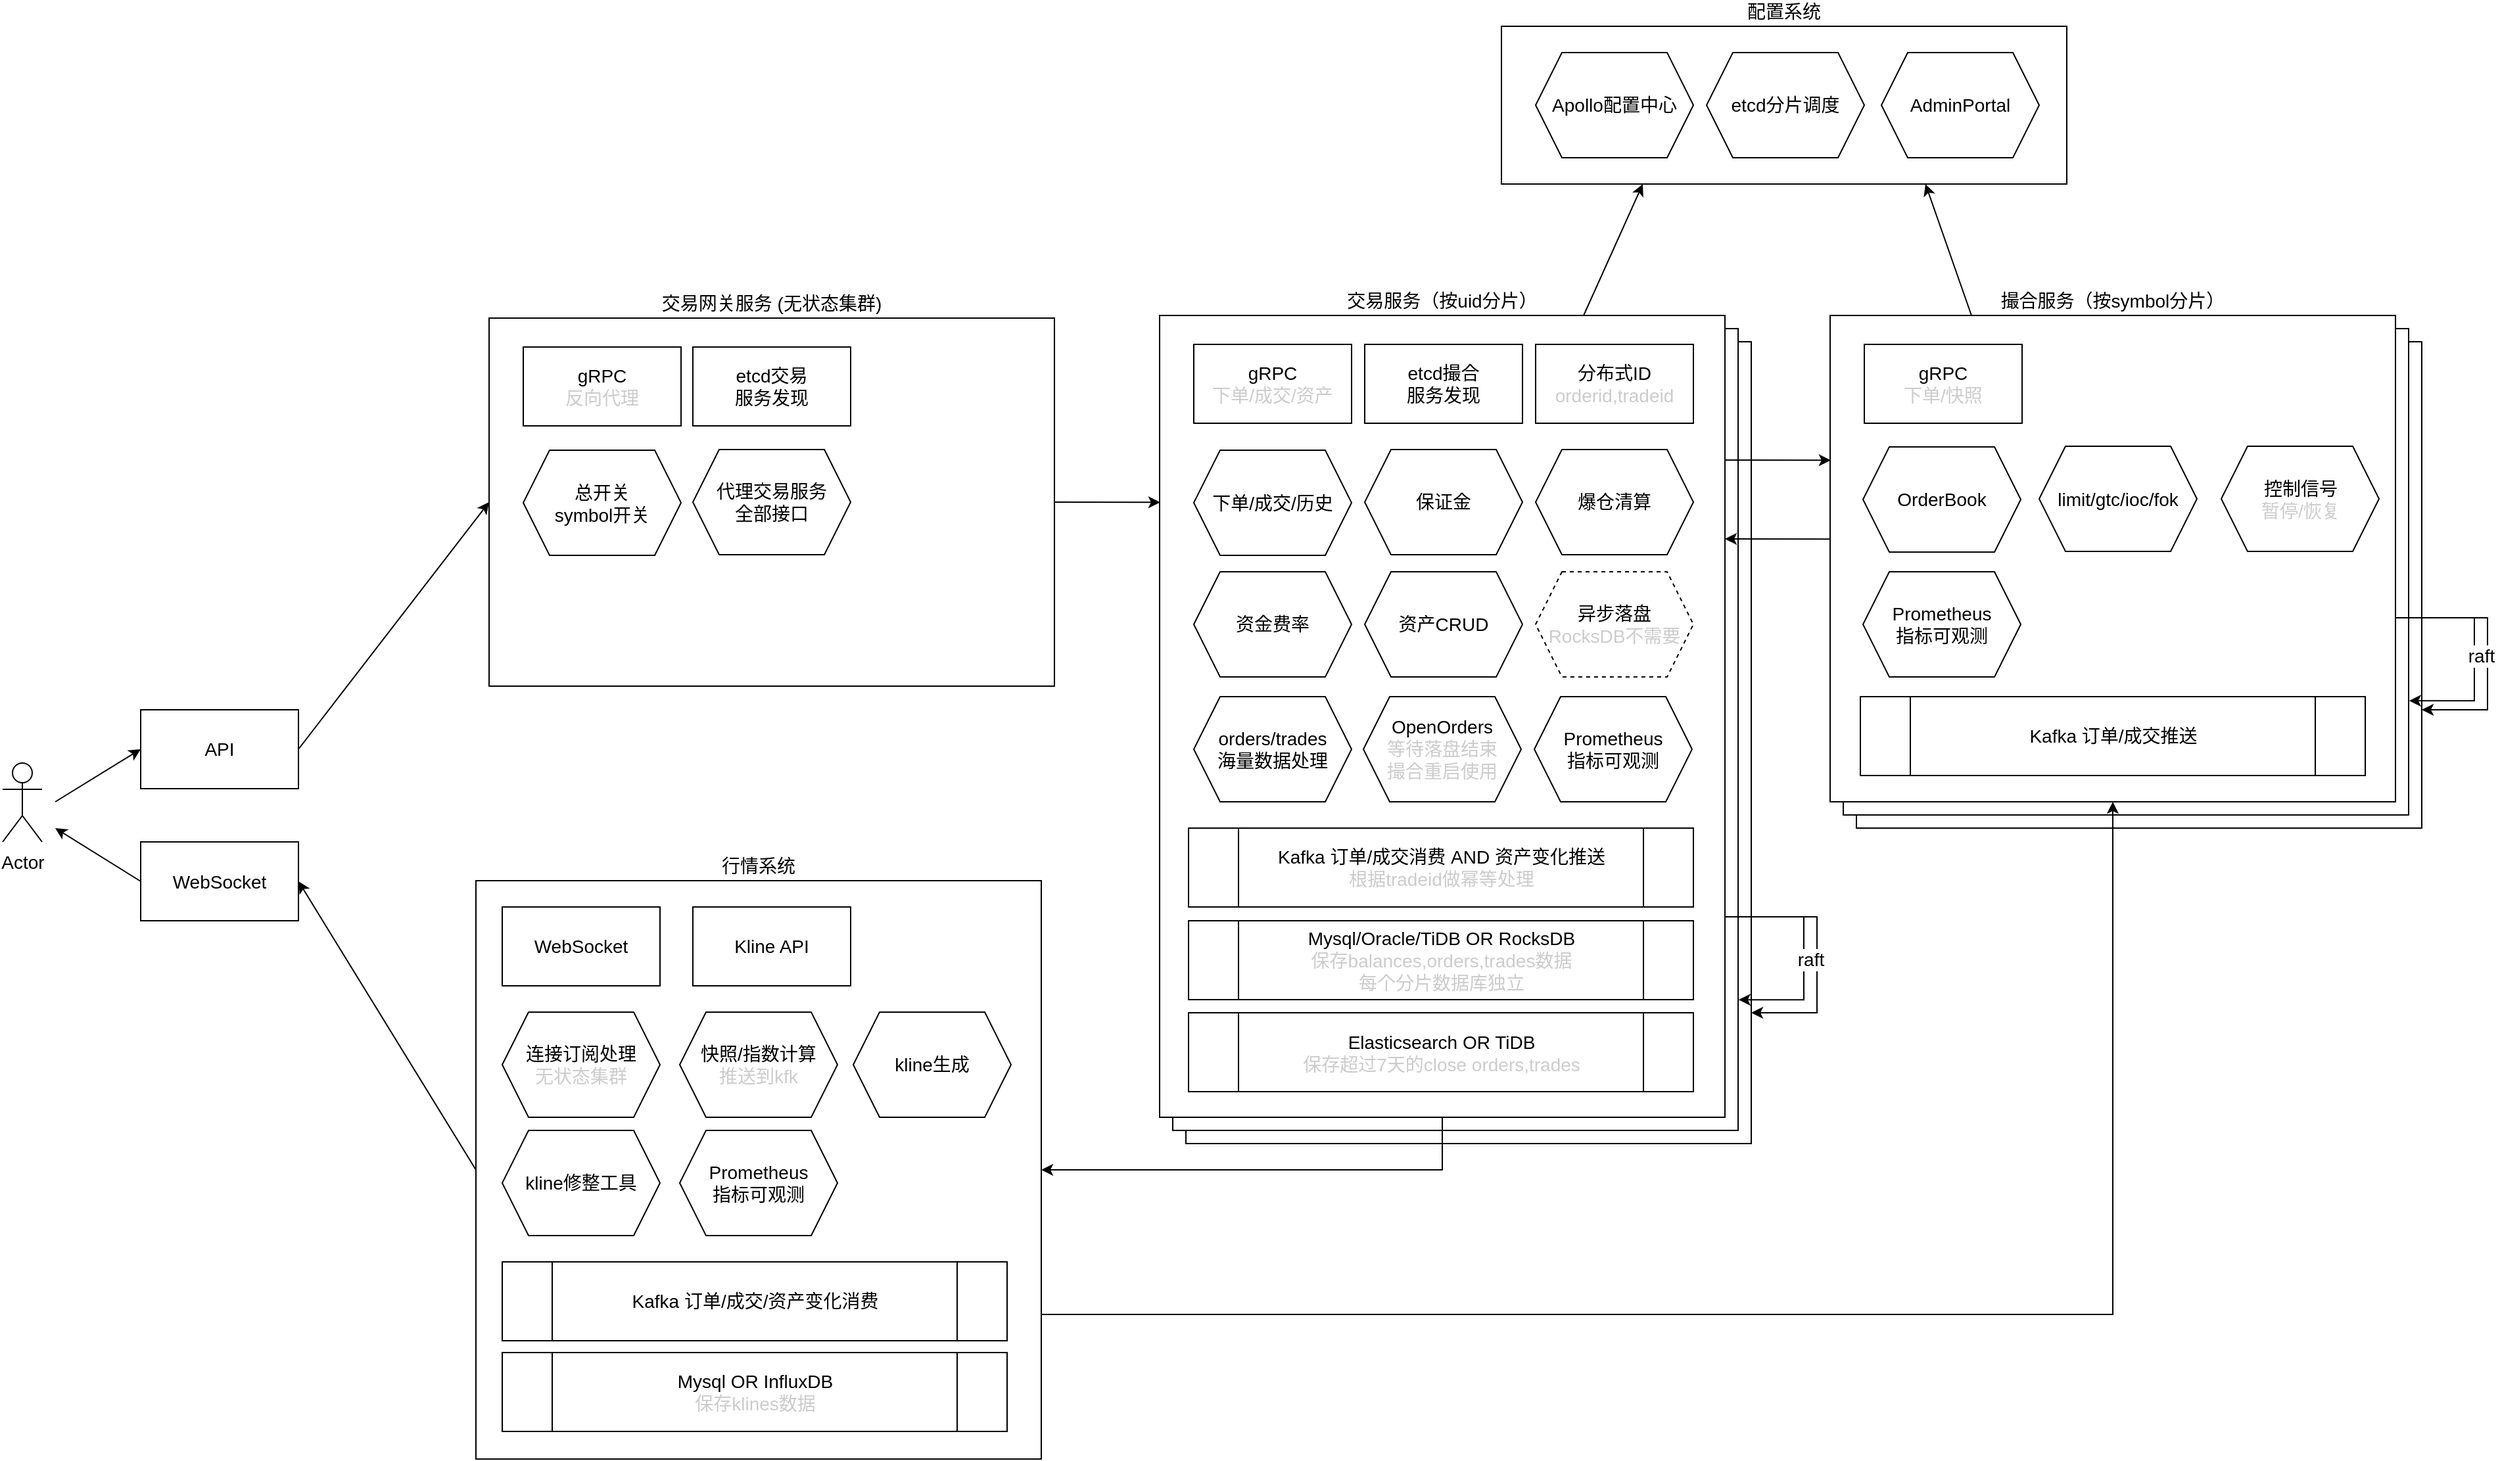 <mxfile version="20.8.10" type="device"><diagram name="第 1 页" id="eBZ2JvlTmlqrVIoBul75"><mxGraphModel dx="1908" dy="1240" grid="1" gridSize="10" guides="1" tooltips="1" connect="1" arrows="1" fold="1" page="1" pageScale="1" pageWidth="827" pageHeight="1169" math="0" shadow="0"><root><mxCell id="0"/><mxCell id="1" parent="0"/><mxCell id="uVDqAyn7ektZxJm7ieRf-4" value="" style="rounded=0;whiteSpace=wrap;html=1;shadow=0;sketch=0;strokeColor=default;fontSize=14;labelPosition=center;verticalLabelPosition=top;align=center;verticalAlign=bottom;fillColor=default;" vertex="1" parent="1"><mxGeometry x="1670" y="640" width="430" height="370" as="geometry"/></mxCell><mxCell id="uVDqAyn7ektZxJm7ieRf-3" value="" style="rounded=0;whiteSpace=wrap;html=1;shadow=0;sketch=0;strokeColor=default;fontSize=14;labelPosition=center;verticalLabelPosition=top;align=center;verticalAlign=bottom;fillColor=default;" vertex="1" parent="1"><mxGeometry x="1160" y="640" width="430" height="610" as="geometry"/></mxCell><mxCell id="uVDqAyn7ektZxJm7ieRf-2" value="" style="rounded=0;whiteSpace=wrap;html=1;shadow=0;sketch=0;strokeColor=default;fontSize=14;labelPosition=center;verticalLabelPosition=top;align=center;verticalAlign=bottom;fillColor=default;" vertex="1" parent="1"><mxGeometry x="1660" y="630" width="430" height="370" as="geometry"/></mxCell><mxCell id="uVDqAyn7ektZxJm7ieRf-1" value="" style="rounded=0;whiteSpace=wrap;html=1;shadow=0;sketch=0;strokeColor=default;fontSize=14;labelPosition=center;verticalLabelPosition=top;align=center;verticalAlign=bottom;fillColor=default;" vertex="1" parent="1"><mxGeometry x="1150" y="630" width="430" height="610" as="geometry"/></mxCell><mxCell id="qc6J8Ms1wKtmo8FCzEv--90" value="配置系统" style="rounded=0;whiteSpace=wrap;html=1;shadow=0;sketch=0;strokeColor=default;fontSize=14;labelPosition=center;verticalLabelPosition=top;align=center;verticalAlign=bottom;fillColor=default;" parent="1" vertex="1"><mxGeometry x="1400" y="400" width="430" height="120" as="geometry"/></mxCell><mxCell id="qc6J8Ms1wKtmo8FCzEv--15" value="交易服务（按uid分片）" style="rounded=0;whiteSpace=wrap;html=1;shadow=0;sketch=0;strokeColor=default;fontSize=14;labelPosition=center;verticalLabelPosition=top;align=center;verticalAlign=bottom;fillColor=default;" parent="1" vertex="1"><mxGeometry x="1140" y="620" width="430" height="610" as="geometry"/></mxCell><mxCell id="qc6J8Ms1wKtmo8FCzEv--6" value="API" style="rounded=0;whiteSpace=wrap;html=1;fontSize=14;" parent="1" vertex="1"><mxGeometry x="365" y="920" width="120" height="60" as="geometry"/></mxCell><mxCell id="qc6J8Ms1wKtmo8FCzEv--12" value="Mysql/Oracle/TiDB OR RocksDB&lt;br&gt;&lt;font color=&quot;#cccccc&quot;&gt;保存balances,orders,trades数据&lt;br&gt;每个分片数据库独立&lt;/font&gt;" style="shape=process;whiteSpace=wrap;html=1;backgroundOutline=1;rounded=0;shadow=0;sketch=0;strokeColor=default;fontSize=14;" parent="1" vertex="1"><mxGeometry x="1162" y="1080.5" width="384" height="60" as="geometry"/></mxCell><mxCell id="qc6J8Ms1wKtmo8FCzEv--17" value="Apollo配置中心" style="shape=hexagon;perimeter=hexagonPerimeter2;whiteSpace=wrap;html=1;fixedSize=1;fontSize=14;" parent="1" vertex="1"><mxGeometry x="1426" y="420" width="120" height="80" as="geometry"/></mxCell><mxCell id="qc6J8Ms1wKtmo8FCzEv--18" value="gRPC&lt;br&gt;&lt;font color=&quot;#cccccc&quot;&gt;下单/成交/资产&lt;/font&gt;" style="rounded=0;whiteSpace=wrap;html=1;fontSize=14;" parent="1" vertex="1"><mxGeometry x="1166" y="642" width="120" height="60" as="geometry"/></mxCell><mxCell id="qc6J8Ms1wKtmo8FCzEv--22" value="保证金" style="shape=hexagon;perimeter=hexagonPerimeter2;whiteSpace=wrap;html=1;fixedSize=1;fontSize=14;" parent="1" vertex="1"><mxGeometry x="1296" y="722" width="120" height="80" as="geometry"/></mxCell><mxCell id="qc6J8Ms1wKtmo8FCzEv--23" value="爆仓清算" style="shape=hexagon;perimeter=hexagonPerimeter2;whiteSpace=wrap;html=1;fixedSize=1;fontSize=14;" parent="1" vertex="1"><mxGeometry x="1426" y="722" width="120" height="80" as="geometry"/></mxCell><mxCell id="qc6J8Ms1wKtmo8FCzEv--26" value="撮合服务（按symbol分片）" style="rounded=0;whiteSpace=wrap;html=1;shadow=0;sketch=0;strokeColor=default;fontSize=14;labelPosition=center;verticalLabelPosition=top;align=center;verticalAlign=bottom;fillColor=default;" parent="1" vertex="1"><mxGeometry x="1650" y="620" width="430" height="370" as="geometry"/></mxCell><mxCell id="qc6J8Ms1wKtmo8FCzEv--27" value="gRPC&lt;br&gt;&lt;font color=&quot;#cccccc&quot;&gt;下单/快照&lt;/font&gt;" style="rounded=0;whiteSpace=wrap;html=1;fontSize=14;" parent="1" vertex="1"><mxGeometry x="1676" y="642" width="120" height="60" as="geometry"/></mxCell><mxCell id="qc6J8Ms1wKtmo8FCzEv--29" value="OrderBook" style="shape=hexagon;perimeter=hexagonPerimeter2;whiteSpace=wrap;html=1;fixedSize=1;fontSize=14;" parent="1" vertex="1"><mxGeometry x="1675" y="720" width="120" height="80" as="geometry"/></mxCell><mxCell id="qc6J8Ms1wKtmo8FCzEv--30" value="Actor" style="shape=umlActor;verticalLabelPosition=bottom;verticalAlign=top;html=1;rounded=0;shadow=0;sketch=0;strokeColor=default;fontSize=14;fillColor=none;" parent="1" vertex="1"><mxGeometry x="260" y="960.5" width="30" height="60" as="geometry"/></mxCell><mxCell id="qc6J8Ms1wKtmo8FCzEv--32" value="交易网关服务 (无状态集群)" style="rounded=0;whiteSpace=wrap;html=1;shadow=0;sketch=0;strokeColor=default;fontSize=14;labelPosition=center;verticalLabelPosition=top;align=center;verticalAlign=bottom;fillColor=default;" parent="1" vertex="1"><mxGeometry x="630" y="622" width="430" height="280" as="geometry"/></mxCell><mxCell id="qc6J8Ms1wKtmo8FCzEv--33" value="gRPC&lt;br&gt;&lt;font color=&quot;#cccccc&quot;&gt;反向代理&lt;/font&gt;" style="rounded=0;whiteSpace=wrap;html=1;fontSize=14;" parent="1" vertex="1"><mxGeometry x="656" y="644" width="120" height="60" as="geometry"/></mxCell><mxCell id="qc6J8Ms1wKtmo8FCzEv--34" value="etcd交易&lt;br&gt;服务发现" style="rounded=0;whiteSpace=wrap;html=1;fontSize=14;" parent="1" vertex="1"><mxGeometry x="785" y="644" width="120" height="60" as="geometry"/></mxCell><mxCell id="qc6J8Ms1wKtmo8FCzEv--35" value="etcd撮合&lt;br&gt;服务发现" style="rounded=0;whiteSpace=wrap;html=1;fontSize=14;" parent="1" vertex="1"><mxGeometry x="1296" y="642" width="120" height="60" as="geometry"/></mxCell><mxCell id="qc6J8Ms1wKtmo8FCzEv--37" value="Kafka 订单/成交推送" style="shape=process;whiteSpace=wrap;html=1;backgroundOutline=1;rounded=0;shadow=0;sketch=0;strokeColor=default;fontSize=14;" parent="1" vertex="1"><mxGeometry x="1673" y="910" width="384" height="60" as="geometry"/></mxCell><mxCell id="qc6J8Ms1wKtmo8FCzEv--38" value="异步落盘&lt;br&gt;&lt;font color=&quot;#cccccc&quot;&gt;RocksDB不需要&lt;/font&gt;" style="shape=hexagon;perimeter=hexagonPerimeter2;whiteSpace=wrap;html=1;fixedSize=1;fontSize=14;dashed=1;" parent="1" vertex="1"><mxGeometry x="1426" y="815" width="120" height="80" as="geometry"/></mxCell><mxCell id="qc6J8Ms1wKtmo8FCzEv--39" value="Kafka 订单/成交消费 AND 资产变化推送&lt;br&gt;&lt;font color=&quot;#cccccc&quot;&gt;根据tradeid做幂等处理&lt;/font&gt;" style="shape=process;whiteSpace=wrap;html=1;backgroundOutline=1;rounded=0;shadow=0;sketch=0;strokeColor=default;fontSize=14;" parent="1" vertex="1"><mxGeometry x="1162" y="1010" width="384" height="60" as="geometry"/></mxCell><mxCell id="qc6J8Ms1wKtmo8FCzEv--43" value="分布式ID&lt;br&gt;&lt;font color=&quot;#cccccc&quot;&gt;orderid,tradeid&lt;/font&gt;" style="rounded=0;whiteSpace=wrap;html=1;fontSize=14;" parent="1" vertex="1"><mxGeometry x="1426" y="642" width="120" height="60" as="geometry"/></mxCell><mxCell id="qc6J8Ms1wKtmo8FCzEv--45" value="OpenOrders&lt;br&gt;&lt;font color=&quot;#cccccc&quot;&gt;等待落盘结束&lt;br&gt;撮合重启使用&lt;/font&gt;" style="shape=hexagon;perimeter=hexagonPerimeter2;whiteSpace=wrap;html=1;fixedSize=1;fontSize=14;" parent="1" vertex="1"><mxGeometry x="1295" y="910" width="120" height="80" as="geometry"/></mxCell><mxCell id="qc6J8Ms1wKtmo8FCzEv--46" style="edgeStyle=orthogonalEdgeStyle;rounded=0;orthogonalLoop=1;jettySize=auto;html=1;exitX=0.5;exitY=1;exitDx=0;exitDy=0;fontSize=14;fontColor=#CCCCCC;" parent="1" source="qc6J8Ms1wKtmo8FCzEv--26" target="qc6J8Ms1wKtmo8FCzEv--26" edge="1"><mxGeometry relative="1" as="geometry"/></mxCell><mxCell id="qc6J8Ms1wKtmo8FCzEv--47" value="limit/gtc/ioc/fok" style="shape=hexagon;perimeter=hexagonPerimeter2;whiteSpace=wrap;html=1;fixedSize=1;fontSize=14;" parent="1" vertex="1"><mxGeometry x="1809" y="719.5" width="120" height="80" as="geometry"/></mxCell><mxCell id="qc6J8Ms1wKtmo8FCzEv--50" value="WebSocket" style="rounded=0;whiteSpace=wrap;html=1;fontSize=14;" parent="1" vertex="1"><mxGeometry x="365" y="1020.5" width="120" height="60" as="geometry"/></mxCell><mxCell id="qc6J8Ms1wKtmo8FCzEv--81" style="edgeStyle=orthogonalEdgeStyle;rounded=0;orthogonalLoop=1;jettySize=auto;html=1;exitX=0.5;exitY=1;exitDx=0;exitDy=0;entryX=1;entryY=0.5;entryDx=0;entryDy=0;fontSize=14;fontColor=#CCCCCC;" parent="1" source="qc6J8Ms1wKtmo8FCzEv--15" target="qc6J8Ms1wKtmo8FCzEv--54" edge="1"><mxGeometry relative="1" as="geometry"/></mxCell><mxCell id="qc6J8Ms1wKtmo8FCzEv--83" style="edgeStyle=orthogonalEdgeStyle;rounded=0;orthogonalLoop=1;jettySize=auto;html=1;exitX=1;exitY=0.75;exitDx=0;exitDy=0;fontSize=14;fontColor=#CCCCCC;entryX=0.5;entryY=1;entryDx=0;entryDy=0;" parent="1" source="qc6J8Ms1wKtmo8FCzEv--54" target="qc6J8Ms1wKtmo8FCzEv--26" edge="1"><mxGeometry relative="1" as="geometry"><mxPoint x="1530" y="1390" as="targetPoint"/></mxGeometry></mxCell><mxCell id="qc6J8Ms1wKtmo8FCzEv--54" value="行情系统" style="rounded=0;whiteSpace=wrap;html=1;shadow=0;sketch=0;strokeColor=default;fontSize=14;labelPosition=center;verticalLabelPosition=top;align=center;verticalAlign=bottom;fillColor=default;" parent="1" vertex="1"><mxGeometry x="620" y="1050" width="430" height="440" as="geometry"/></mxCell><mxCell id="qc6J8Ms1wKtmo8FCzEv--57" value="连接订阅处理&lt;br&gt;&lt;font color=&quot;#cccccc&quot;&gt;无状态集群&lt;/font&gt;" style="shape=hexagon;perimeter=hexagonPerimeter2;whiteSpace=wrap;html=1;fixedSize=1;fontSize=14;" parent="1" vertex="1"><mxGeometry x="640" y="1150" width="120" height="80" as="geometry"/></mxCell><mxCell id="qc6J8Ms1wKtmo8FCzEv--58" value="WebSocket" style="rounded=0;whiteSpace=wrap;html=1;fontSize=14;" parent="1" vertex="1"><mxGeometry x="640" y="1070" width="120" height="60" as="geometry"/></mxCell><mxCell id="qc6J8Ms1wKtmo8FCzEv--59" value="Kafka 订单/成交/资产变化消费" style="shape=process;whiteSpace=wrap;html=1;backgroundOutline=1;rounded=0;shadow=0;sketch=0;strokeColor=default;fontSize=14;" parent="1" vertex="1"><mxGeometry x="640" y="1340" width="384" height="60" as="geometry"/></mxCell><mxCell id="qc6J8Ms1wKtmo8FCzEv--60" value="快照/指数计算&lt;br&gt;&lt;font color=&quot;#cccccc&quot;&gt;推送到kfk&lt;/font&gt;" style="shape=hexagon;perimeter=hexagonPerimeter2;whiteSpace=wrap;html=1;fixedSize=1;fontSize=14;" parent="1" vertex="1"><mxGeometry x="775" y="1150" width="120" height="80" as="geometry"/></mxCell><mxCell id="qc6J8Ms1wKtmo8FCzEv--66" value="kline生成" style="shape=hexagon;perimeter=hexagonPerimeter2;whiteSpace=wrap;html=1;fixedSize=1;fontSize=14;" parent="1" vertex="1"><mxGeometry x="907" y="1150" width="120" height="80" as="geometry"/></mxCell><mxCell id="qc6J8Ms1wKtmo8FCzEv--67" value="kline修整工具" style="shape=hexagon;perimeter=hexagonPerimeter2;whiteSpace=wrap;html=1;fixedSize=1;fontSize=14;" parent="1" vertex="1"><mxGeometry x="640" y="1240" width="120" height="80" as="geometry"/></mxCell><mxCell id="qc6J8Ms1wKtmo8FCzEv--68" value="Mysql OR&amp;nbsp;InfluxDB&lt;br&gt;&lt;font color=&quot;#cccccc&quot;&gt;保存klines数据&lt;/font&gt;" style="shape=process;whiteSpace=wrap;html=1;backgroundOutline=1;rounded=0;shadow=0;sketch=0;strokeColor=default;fontSize=14;" parent="1" vertex="1"><mxGeometry x="640" y="1409" width="384" height="60" as="geometry"/></mxCell><mxCell id="qc6J8Ms1wKtmo8FCzEv--69" value="Kline API" style="rounded=0;whiteSpace=wrap;html=1;fontSize=14;" parent="1" vertex="1"><mxGeometry x="785" y="1070" width="120" height="60" as="geometry"/></mxCell><mxCell id="qc6J8Ms1wKtmo8FCzEv--70" value="orders/trades&lt;br&gt;海量数据处理" style="shape=hexagon;perimeter=hexagonPerimeter2;whiteSpace=wrap;html=1;fixedSize=1;fontSize=14;" parent="1" vertex="1"><mxGeometry x="1166" y="910" width="120" height="80" as="geometry"/></mxCell><mxCell id="qc6J8Ms1wKtmo8FCzEv--72" value="资金费率" style="shape=hexagon;perimeter=hexagonPerimeter2;whiteSpace=wrap;html=1;fixedSize=1;fontSize=14;" parent="1" vertex="1"><mxGeometry x="1166" y="815" width="120" height="80" as="geometry"/></mxCell><mxCell id="qc6J8Ms1wKtmo8FCzEv--73" value="Elasticsearch&amp;nbsp;OR TiDB&lt;br&gt;&lt;font color=&quot;#cccccc&quot;&gt;保存超过7天的close orders,trades&lt;/font&gt;" style="shape=process;whiteSpace=wrap;html=1;backgroundOutline=1;rounded=0;shadow=0;sketch=0;strokeColor=default;fontSize=14;" parent="1" vertex="1"><mxGeometry x="1162" y="1150.5" width="384" height="60" as="geometry"/></mxCell><mxCell id="qc6J8Ms1wKtmo8FCzEv--74" value="" style="endArrow=classic;html=1;rounded=0;fontSize=14;fontColor=#CCCCCC;entryX=0;entryY=0.5;entryDx=0;entryDy=0;" parent="1" target="qc6J8Ms1wKtmo8FCzEv--6" edge="1"><mxGeometry width="50" height="50" relative="1" as="geometry"><mxPoint x="300" y="990" as="sourcePoint"/><mxPoint x="350" y="960" as="targetPoint"/></mxGeometry></mxCell><mxCell id="qc6J8Ms1wKtmo8FCzEv--75" value="" style="endArrow=classic;html=1;rounded=0;fontSize=14;fontColor=#CCCCCC;exitX=0;exitY=0.5;exitDx=0;exitDy=0;" parent="1" source="qc6J8Ms1wKtmo8FCzEv--50" edge="1"><mxGeometry width="50" height="50" relative="1" as="geometry"><mxPoint x="350" y="1040" as="sourcePoint"/><mxPoint x="300" y="1010" as="targetPoint"/></mxGeometry></mxCell><mxCell id="qc6J8Ms1wKtmo8FCzEv--76" value="" style="endArrow=classic;html=1;rounded=0;fontSize=14;fontColor=#CCCCCC;entryX=0;entryY=0.5;entryDx=0;entryDy=0;exitX=1;exitY=0.5;exitDx=0;exitDy=0;" parent="1" source="qc6J8Ms1wKtmo8FCzEv--6" target="qc6J8Ms1wKtmo8FCzEv--32" edge="1"><mxGeometry width="50" height="50" relative="1" as="geometry"><mxPoint x="460" y="940" as="sourcePoint"/><mxPoint x="510" y="890" as="targetPoint"/></mxGeometry></mxCell><mxCell id="qc6J8Ms1wKtmo8FCzEv--77" value="" style="endArrow=classic;html=1;rounded=0;fontSize=14;fontColor=#CCCCCC;exitX=1;exitY=0.5;exitDx=0;exitDy=0;entryX=0.001;entryY=0.233;entryDx=0;entryDy=0;entryPerimeter=0;" parent="1" source="qc6J8Ms1wKtmo8FCzEv--32" target="qc6J8Ms1wKtmo8FCzEv--15" edge="1"><mxGeometry width="50" height="50" relative="1" as="geometry"><mxPoint x="1070" y="740" as="sourcePoint"/><mxPoint x="1120" y="690" as="targetPoint"/></mxGeometry></mxCell><mxCell id="qc6J8Ms1wKtmo8FCzEv--79" value="" style="endArrow=classic;html=1;rounded=0;fontSize=14;fontColor=#CCCCCC;exitX=1;exitY=0.5;exitDx=0;exitDy=0;entryX=0.001;entryY=0.233;entryDx=0;entryDy=0;entryPerimeter=0;" parent="1" edge="1"><mxGeometry width="50" height="50" relative="1" as="geometry"><mxPoint x="1570" y="730" as="sourcePoint"/><mxPoint x="1650.43" y="730.13" as="targetPoint"/></mxGeometry></mxCell><mxCell id="qc6J8Ms1wKtmo8FCzEv--80" value="" style="endArrow=classic;html=1;rounded=0;fontSize=14;fontColor=#CCCCCC;exitX=1;exitY=0.5;exitDx=0;exitDy=0;entryX=0.001;entryY=0.233;entryDx=0;entryDy=0;entryPerimeter=0;" parent="1" edge="1"><mxGeometry width="50" height="50" relative="1" as="geometry"><mxPoint x="1650.43" y="790.13" as="sourcePoint"/><mxPoint x="1570" y="790" as="targetPoint"/></mxGeometry></mxCell><mxCell id="qc6J8Ms1wKtmo8FCzEv--82" value="" style="endArrow=classic;html=1;rounded=0;fontSize=14;fontColor=#CCCCCC;entryX=1;entryY=0.5;entryDx=0;entryDy=0;exitX=0;exitY=0.5;exitDx=0;exitDy=0;" parent="1" source="qc6J8Ms1wKtmo8FCzEv--54" target="qc6J8Ms1wKtmo8FCzEv--50" edge="1"><mxGeometry width="50" height="50" relative="1" as="geometry"><mxPoint x="656" y="895" as="sourcePoint"/><mxPoint x="461" y="1093" as="targetPoint"/></mxGeometry></mxCell><mxCell id="qc6J8Ms1wKtmo8FCzEv--84" value="Prometheus&lt;br&gt;指标可观测" style="shape=hexagon;perimeter=hexagonPerimeter2;whiteSpace=wrap;html=1;fixedSize=1;fontSize=14;" parent="1" vertex="1"><mxGeometry x="1425" y="910" width="120" height="80" as="geometry"/></mxCell><mxCell id="qc6J8Ms1wKtmo8FCzEv--85" value="Prometheus&lt;br&gt;指标可观测" style="shape=hexagon;perimeter=hexagonPerimeter2;whiteSpace=wrap;html=1;fixedSize=1;fontSize=14;" parent="1" vertex="1"><mxGeometry x="1675" y="815" width="120" height="80" as="geometry"/></mxCell><mxCell id="qc6J8Ms1wKtmo8FCzEv--86" value="Prometheus&lt;br&gt;指标可观测" style="shape=hexagon;perimeter=hexagonPerimeter2;whiteSpace=wrap;html=1;fixedSize=1;fontSize=14;" parent="1" vertex="1"><mxGeometry x="775" y="1240" width="120" height="80" as="geometry"/></mxCell><mxCell id="qc6J8Ms1wKtmo8FCzEv--87" value="总开关&lt;br&gt;symbol开关" style="shape=hexagon;perimeter=hexagonPerimeter2;whiteSpace=wrap;html=1;fixedSize=1;fontSize=14;" parent="1" vertex="1"><mxGeometry x="656" y="722.5" width="120" height="80" as="geometry"/></mxCell><mxCell id="qc6J8Ms1wKtmo8FCzEv--93" value="AdminPortal" style="shape=hexagon;perimeter=hexagonPerimeter2;whiteSpace=wrap;html=1;fixedSize=1;fontSize=14;" parent="1" vertex="1"><mxGeometry x="1689" y="420" width="120" height="80" as="geometry"/></mxCell><mxCell id="qc6J8Ms1wKtmo8FCzEv--95" value="etcd分片调度" style="shape=hexagon;perimeter=hexagonPerimeter2;whiteSpace=wrap;html=1;fixedSize=1;fontSize=14;" parent="1" vertex="1"><mxGeometry x="1556" y="420" width="120" height="80" as="geometry"/></mxCell><mxCell id="qc6J8Ms1wKtmo8FCzEv--96" value="" style="endArrow=classic;html=1;rounded=0;fontSize=14;fontColor=#CCCCCC;jumpStyle=arc;entryX=0.25;entryY=1;entryDx=0;entryDy=0;exitX=0.75;exitY=0;exitDx=0;exitDy=0;" parent="1" source="qc6J8Ms1wKtmo8FCzEv--15" target="qc6J8Ms1wKtmo8FCzEv--90" edge="1"><mxGeometry width="50" height="50" relative="1" as="geometry"><mxPoint x="1442" y="620" as="sourcePoint"/><mxPoint x="1492" y="570" as="targetPoint"/></mxGeometry></mxCell><mxCell id="qc6J8Ms1wKtmo8FCzEv--97" value="" style="endArrow=classic;html=1;rounded=0;fontSize=14;fontColor=#CCCCCC;jumpStyle=arc;entryX=0.75;entryY=1;entryDx=0;entryDy=0;exitX=0.25;exitY=0;exitDx=0;exitDy=0;" parent="1" source="qc6J8Ms1wKtmo8FCzEv--26" target="qc6J8Ms1wKtmo8FCzEv--90" edge="1"><mxGeometry width="50" height="50" relative="1" as="geometry"><mxPoint x="1744.5" y="630" as="sourcePoint"/><mxPoint x="1826.0" y="480" as="targetPoint"/></mxGeometry></mxCell><mxCell id="qc6J8Ms1wKtmo8FCzEv--98" value="下单/成交/历史" style="shape=hexagon;perimeter=hexagonPerimeter2;whiteSpace=wrap;html=1;fixedSize=1;fontSize=14;" parent="1" vertex="1"><mxGeometry x="1166" y="722.5" width="120" height="80" as="geometry"/></mxCell><mxCell id="qc6J8Ms1wKtmo8FCzEv--99" value="控制信号&lt;br&gt;&lt;font color=&quot;#cccccc&quot;&gt;暂停/恢复&lt;/font&gt;" style="shape=hexagon;perimeter=hexagonPerimeter2;whiteSpace=wrap;html=1;fixedSize=1;fontSize=14;" parent="1" vertex="1"><mxGeometry x="1947.5" y="719.5" width="120" height="80" as="geometry"/></mxCell><mxCell id="qc6J8Ms1wKtmo8FCzEv--100" value="资产CRUD" style="shape=hexagon;perimeter=hexagonPerimeter2;whiteSpace=wrap;html=1;fixedSize=1;fontSize=14;" parent="1" vertex="1"><mxGeometry x="1296" y="815" width="120" height="80" as="geometry"/></mxCell><mxCell id="uVDqAyn7ektZxJm7ieRf-20" style="edgeStyle=orthogonalEdgeStyle;rounded=0;orthogonalLoop=1;jettySize=auto;html=1;exitX=1;exitY=0.75;exitDx=0;exitDy=0;entryX=1.001;entryY=0.837;entryDx=0;entryDy=0;entryPerimeter=0;" edge="1" parent="1"><mxGeometry relative="1" as="geometry"><mxPoint x="2080" y="850" as="sourcePoint"/><mxPoint x="2090.43" y="913.07" as="targetPoint"/><Array as="points"><mxPoint x="2140" y="850.5"/><mxPoint x="2140" y="913.5"/></Array></mxGeometry></mxCell><mxCell id="uVDqAyn7ektZxJm7ieRf-21" style="edgeStyle=orthogonalEdgeStyle;rounded=0;orthogonalLoop=1;jettySize=auto;html=1;exitX=1;exitY=0.75;exitDx=0;exitDy=0;" edge="1" parent="1"><mxGeometry relative="1" as="geometry"><mxPoint x="2080" y="847" as="sourcePoint"/><mxPoint x="2100" y="920" as="targetPoint"/><Array as="points"><mxPoint x="2080" y="850"/><mxPoint x="2150" y="850"/><mxPoint x="2150" y="920"/></Array></mxGeometry></mxCell><mxCell id="uVDqAyn7ektZxJm7ieRf-22" value="raft" style="edgeLabel;html=1;align=center;verticalAlign=middle;resizable=0;points=[];fontSize=14;" vertex="1" connectable="0" parent="uVDqAyn7ektZxJm7ieRf-21"><mxGeometry x="0.051" relative="1" as="geometry"><mxPoint x="-5" as="offset"/></mxGeometry></mxCell><mxCell id="uVDqAyn7ektZxJm7ieRf-23" value="代理交易服务&lt;br&gt;全部接口" style="shape=hexagon;perimeter=hexagonPerimeter2;whiteSpace=wrap;html=1;fixedSize=1;fontSize=14;" vertex="1" parent="1"><mxGeometry x="785" y="722" width="120" height="80" as="geometry"/></mxCell><mxCell id="uVDqAyn7ektZxJm7ieRf-5" style="edgeStyle=orthogonalEdgeStyle;rounded=0;orthogonalLoop=1;jettySize=auto;html=1;exitX=1;exitY=0.75;exitDx=0;exitDy=0;entryX=1.001;entryY=0.837;entryDx=0;entryDy=0;entryPerimeter=0;" edge="1" parent="1" source="qc6J8Ms1wKtmo8FCzEv--15" target="uVDqAyn7ektZxJm7ieRf-1"><mxGeometry relative="1" as="geometry"><Array as="points"><mxPoint x="1630" y="1078"/><mxPoint x="1630" y="1141"/></Array></mxGeometry></mxCell><mxCell id="uVDqAyn7ektZxJm7ieRf-6" style="edgeStyle=orthogonalEdgeStyle;rounded=0;orthogonalLoop=1;jettySize=auto;html=1;exitX=1;exitY=0.75;exitDx=0;exitDy=0;" edge="1" parent="1" source="qc6J8Ms1wKtmo8FCzEv--15"><mxGeometry relative="1" as="geometry"><mxPoint x="1570" y="1087.88" as="sourcePoint"/><mxPoint x="1590" y="1150.5" as="targetPoint"/><Array as="points"><mxPoint x="1640" y="1078"/><mxPoint x="1640" y="1151"/></Array></mxGeometry></mxCell><mxCell id="uVDqAyn7ektZxJm7ieRf-11" value="raft" style="edgeLabel;html=1;align=center;verticalAlign=middle;resizable=0;points=[];fontSize=14;" vertex="1" connectable="0" parent="uVDqAyn7ektZxJm7ieRf-6"><mxGeometry x="0.051" relative="1" as="geometry"><mxPoint x="-5" y="1" as="offset"/></mxGeometry></mxCell></root></mxGraphModel></diagram></mxfile>